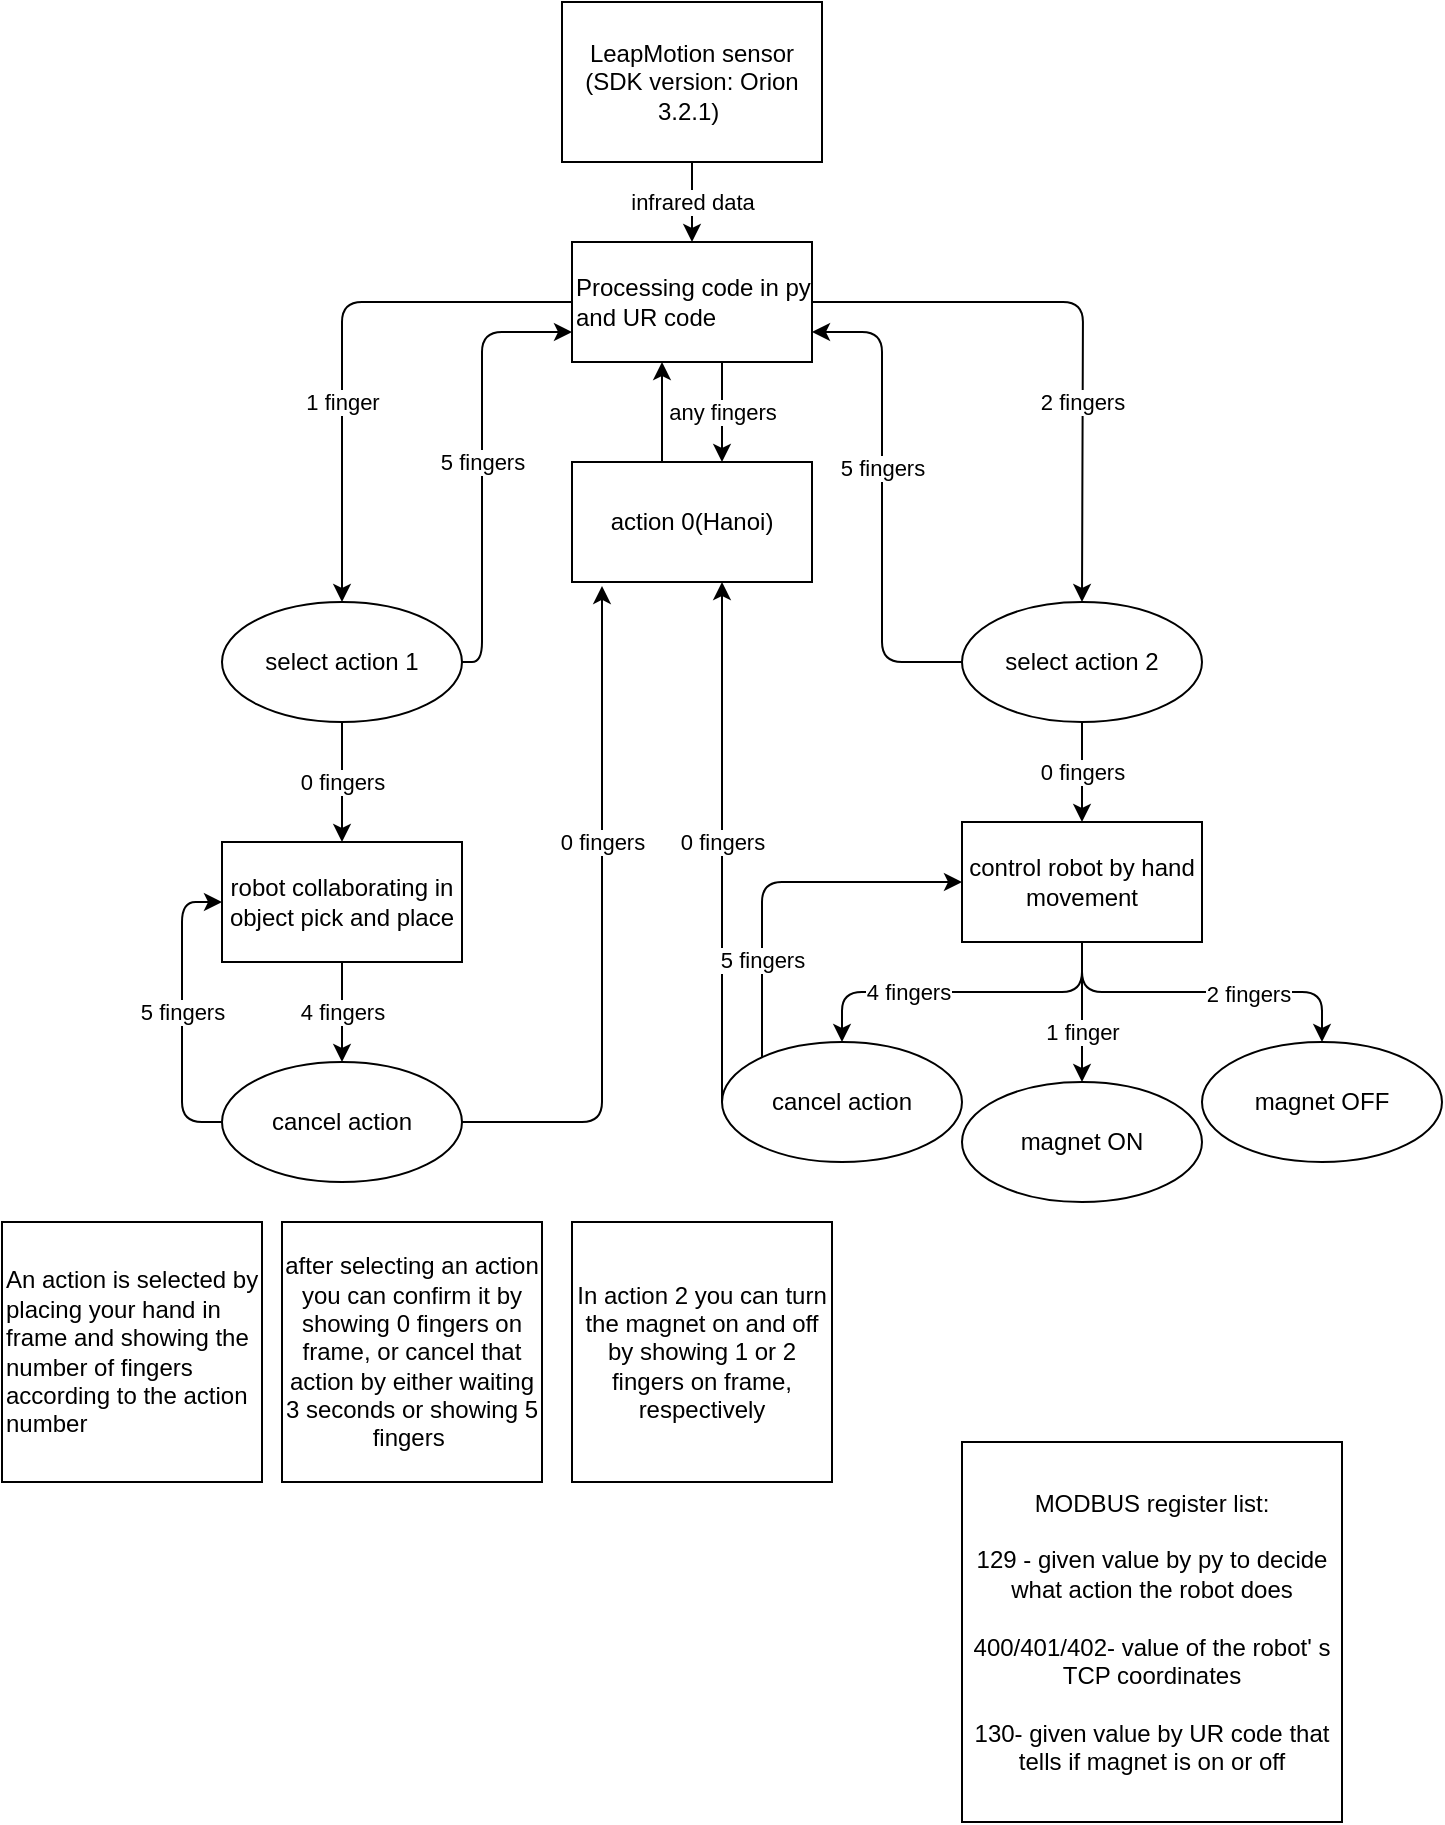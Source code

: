 <mxfile version="20.1.4" type="device"><diagram id="vFR9TlORndb7uaKx8me0" name="Page-1"><mxGraphModel dx="1422" dy="794" grid="1" gridSize="10" guides="1" tooltips="1" connect="1" arrows="1" fold="1" page="1" pageScale="1" pageWidth="850" pageHeight="1100" math="0" shadow="0"><root><mxCell id="0"/><mxCell id="1" parent="0"/><mxCell id="Wlkdy9tWHWBpa06RlWSQ-5" value="infrared data" style="edgeStyle=orthogonalEdgeStyle;orthogonalLoop=1;jettySize=auto;html=1;" edge="1" parent="1" source="Wlkdy9tWHWBpa06RlWSQ-1" target="Wlkdy9tWHWBpa06RlWSQ-4"><mxGeometry relative="1" as="geometry"/></mxCell><mxCell id="Wlkdy9tWHWBpa06RlWSQ-1" value="LeapMotion sensor&lt;br&gt;(SDK version: Orion 3.2.1)&amp;nbsp;" style="rounded=0;whiteSpace=wrap;html=1;align=center;" vertex="1" parent="1"><mxGeometry x="330" y="120" width="130" height="80" as="geometry"/></mxCell><mxCell id="Wlkdy9tWHWBpa06RlWSQ-13" value="any fingers" style="edgeStyle=orthogonalEdgeStyle;orthogonalLoop=1;jettySize=auto;html=1;" edge="1" parent="1" source="Wlkdy9tWHWBpa06RlWSQ-4" target="Wlkdy9tWHWBpa06RlWSQ-12"><mxGeometry relative="1" as="geometry"><Array as="points"><mxPoint x="410" y="320"/><mxPoint x="410" y="320"/></Array></mxGeometry></mxCell><mxCell id="Wlkdy9tWHWBpa06RlWSQ-4" value="Processing code in py and UR code" style="whiteSpace=wrap;html=1;align=left;rounded=0;" vertex="1" parent="1"><mxGeometry x="335" y="240" width="120" height="60" as="geometry"/></mxCell><mxCell id="Wlkdy9tWHWBpa06RlWSQ-17" value="2 fingers" style="edgeStyle=orthogonalEdgeStyle;orthogonalLoop=1;jettySize=auto;html=1;exitX=1;exitY=0.5;exitDx=0;exitDy=0;" edge="1" parent="1" source="Wlkdy9tWHWBpa06RlWSQ-4"><mxGeometry x="0.298" relative="1" as="geometry"><mxPoint x="590" y="420" as="targetPoint"/><mxPoint as="offset"/></mxGeometry></mxCell><mxCell id="Wlkdy9tWHWBpa06RlWSQ-19" value="1 finger" style="edgeStyle=orthogonalEdgeStyle;orthogonalLoop=1;jettySize=auto;html=1;exitX=0;exitY=0.5;exitDx=0;exitDy=0;" edge="1" parent="1" source="Wlkdy9tWHWBpa06RlWSQ-4" target="Wlkdy9tWHWBpa06RlWSQ-18"><mxGeometry x="0.245" relative="1" as="geometry"><mxPoint x="330" y="270" as="sourcePoint"/><mxPoint as="offset"/></mxGeometry></mxCell><mxCell id="Wlkdy9tWHWBpa06RlWSQ-40" style="edgeStyle=orthogonalEdgeStyle;orthogonalLoop=1;jettySize=auto;html=1;" edge="1" parent="1" source="Wlkdy9tWHWBpa06RlWSQ-12"><mxGeometry relative="1" as="geometry"><mxPoint x="380" y="300" as="targetPoint"/><Array as="points"><mxPoint x="380" y="300"/></Array></mxGeometry></mxCell><mxCell id="Wlkdy9tWHWBpa06RlWSQ-12" value="action 0(Hanoi)" style="whiteSpace=wrap;html=1;align=center;rounded=0;" vertex="1" parent="1"><mxGeometry x="335" y="350" width="120" height="60" as="geometry"/></mxCell><mxCell id="Wlkdy9tWHWBpa06RlWSQ-22" value="0 fingers" style="edgeStyle=orthogonalEdgeStyle;orthogonalLoop=1;jettySize=auto;html=1;" edge="1" parent="1" source="Wlkdy9tWHWBpa06RlWSQ-18" target="Wlkdy9tWHWBpa06RlWSQ-21"><mxGeometry relative="1" as="geometry"/></mxCell><mxCell id="Wlkdy9tWHWBpa06RlWSQ-43" value="5 fingers" style="edgeStyle=orthogonalEdgeStyle;orthogonalLoop=1;jettySize=auto;html=1;exitX=1;exitY=0.5;exitDx=0;exitDy=0;entryX=0;entryY=0.75;entryDx=0;entryDy=0;" edge="1" parent="1" source="Wlkdy9tWHWBpa06RlWSQ-18" target="Wlkdy9tWHWBpa06RlWSQ-4"><mxGeometry relative="1" as="geometry"><mxPoint x="300" y="280" as="targetPoint"/><Array as="points"><mxPoint x="290" y="450"/><mxPoint x="290" y="285"/></Array></mxGeometry></mxCell><mxCell id="Wlkdy9tWHWBpa06RlWSQ-18" value="select action 1" style="ellipse;whiteSpace=wrap;html=1;align=center;rounded=0;" vertex="1" parent="1"><mxGeometry x="160" y="420" width="120" height="60" as="geometry"/></mxCell><mxCell id="Wlkdy9tWHWBpa06RlWSQ-24" value="0 fingers" style="edgeStyle=orthogonalEdgeStyle;orthogonalLoop=1;jettySize=auto;html=1;" edge="1" parent="1" source="Wlkdy9tWHWBpa06RlWSQ-20" target="Wlkdy9tWHWBpa06RlWSQ-23"><mxGeometry relative="1" as="geometry"/></mxCell><mxCell id="Wlkdy9tWHWBpa06RlWSQ-44" value="5 fingers" style="edgeStyle=orthogonalEdgeStyle;orthogonalLoop=1;jettySize=auto;html=1;exitX=0;exitY=0.5;exitDx=0;exitDy=0;entryX=1;entryY=0.75;entryDx=0;entryDy=0;" edge="1" parent="1" source="Wlkdy9tWHWBpa06RlWSQ-20" target="Wlkdy9tWHWBpa06RlWSQ-4"><mxGeometry x="0.146" relative="1" as="geometry"><Array as="points"><mxPoint x="490" y="450"/><mxPoint x="490" y="285"/></Array><mxPoint as="offset"/></mxGeometry></mxCell><mxCell id="Wlkdy9tWHWBpa06RlWSQ-20" value="select action 2" style="ellipse;whiteSpace=wrap;html=1;align=center;rounded=0;" vertex="1" parent="1"><mxGeometry x="530" y="420" width="120" height="60" as="geometry"/></mxCell><mxCell id="Wlkdy9tWHWBpa06RlWSQ-32" value="4 fingers" style="edgeStyle=orthogonalEdgeStyle;orthogonalLoop=1;jettySize=auto;html=1;" edge="1" parent="1" source="Wlkdy9tWHWBpa06RlWSQ-21" target="Wlkdy9tWHWBpa06RlWSQ-31"><mxGeometry relative="1" as="geometry"/></mxCell><mxCell id="Wlkdy9tWHWBpa06RlWSQ-21" value="robot collaborating in object pick and place" style="whiteSpace=wrap;html=1;align=center;rounded=0;" vertex="1" parent="1"><mxGeometry x="160" y="540" width="120" height="60" as="geometry"/></mxCell><mxCell id="Wlkdy9tWHWBpa06RlWSQ-26" value="" style="edgeStyle=orthogonalEdgeStyle;orthogonalLoop=1;jettySize=auto;html=1;" edge="1" parent="1" source="Wlkdy9tWHWBpa06RlWSQ-23" target="Wlkdy9tWHWBpa06RlWSQ-25"><mxGeometry relative="1" as="geometry"/></mxCell><mxCell id="Wlkdy9tWHWBpa06RlWSQ-39" value="2 fingers" style="edgeLabel;html=1;align=center;verticalAlign=middle;resizable=0;points=[];" vertex="1" connectable="0" parent="Wlkdy9tWHWBpa06RlWSQ-26"><mxGeometry x="0.263" y="-1" relative="1" as="geometry"><mxPoint as="offset"/></mxGeometry></mxCell><mxCell id="Wlkdy9tWHWBpa06RlWSQ-28" value="1 finger" style="edgeStyle=orthogonalEdgeStyle;orthogonalLoop=1;jettySize=auto;html=1;" edge="1" parent="1" source="Wlkdy9tWHWBpa06RlWSQ-23" target="Wlkdy9tWHWBpa06RlWSQ-27"><mxGeometry x="0.273" relative="1" as="geometry"><mxPoint as="offset"/></mxGeometry></mxCell><mxCell id="Wlkdy9tWHWBpa06RlWSQ-30" value="4 fingers" style="edgeStyle=orthogonalEdgeStyle;orthogonalLoop=1;jettySize=auto;html=1;" edge="1" parent="1" source="Wlkdy9tWHWBpa06RlWSQ-23" target="Wlkdy9tWHWBpa06RlWSQ-29"><mxGeometry x="0.316" relative="1" as="geometry"><mxPoint as="offset"/></mxGeometry></mxCell><mxCell id="Wlkdy9tWHWBpa06RlWSQ-23" value="control robot by hand movement" style="whiteSpace=wrap;html=1;align=center;rounded=0;" vertex="1" parent="1"><mxGeometry x="530" y="530" width="120" height="60" as="geometry"/></mxCell><mxCell id="Wlkdy9tWHWBpa06RlWSQ-25" value="magnet OFF" style="ellipse;whiteSpace=wrap;html=1;align=center;rounded=0;" vertex="1" parent="1"><mxGeometry x="650" y="640" width="120" height="60" as="geometry"/></mxCell><mxCell id="Wlkdy9tWHWBpa06RlWSQ-27" value="magnet ON" style="ellipse;whiteSpace=wrap;html=1;align=center;rounded=0;" vertex="1" parent="1"><mxGeometry x="530" y="660" width="120" height="60" as="geometry"/></mxCell><mxCell id="Wlkdy9tWHWBpa06RlWSQ-35" value="0 fingers" style="edgeStyle=orthogonalEdgeStyle;orthogonalLoop=1;jettySize=auto;html=1;" edge="1" parent="1" source="Wlkdy9tWHWBpa06RlWSQ-29"><mxGeometry relative="1" as="geometry"><mxPoint x="410" y="410" as="targetPoint"/><Array as="points"><mxPoint x="410" y="410"/></Array></mxGeometry></mxCell><mxCell id="Wlkdy9tWHWBpa06RlWSQ-41" value="5 fingers" style="edgeStyle=orthogonalEdgeStyle;orthogonalLoop=1;jettySize=auto;html=1;entryX=0;entryY=0.5;entryDx=0;entryDy=0;" edge="1" parent="1" source="Wlkdy9tWHWBpa06RlWSQ-29" target="Wlkdy9tWHWBpa06RlWSQ-23"><mxGeometry x="-0.482" relative="1" as="geometry"><mxPoint x="500" y="550" as="targetPoint"/><Array as="points"><mxPoint x="430" y="560"/></Array><mxPoint as="offset"/></mxGeometry></mxCell><mxCell id="Wlkdy9tWHWBpa06RlWSQ-29" value="cancel action" style="ellipse;whiteSpace=wrap;html=1;align=center;rounded=0;" vertex="1" parent="1"><mxGeometry x="410" y="640" width="120" height="60" as="geometry"/></mxCell><mxCell id="Wlkdy9tWHWBpa06RlWSQ-33" value="0 fingers" style="edgeStyle=orthogonalEdgeStyle;orthogonalLoop=1;jettySize=auto;html=1;entryX=0.125;entryY=1.033;entryDx=0;entryDy=0;entryPerimeter=0;" edge="1" parent="1" source="Wlkdy9tWHWBpa06RlWSQ-31" target="Wlkdy9tWHWBpa06RlWSQ-12"><mxGeometry x="0.242" relative="1" as="geometry"><mxPoint as="offset"/></mxGeometry></mxCell><mxCell id="Wlkdy9tWHWBpa06RlWSQ-42" value="5 fingers" style="edgeStyle=orthogonalEdgeStyle;orthogonalLoop=1;jettySize=auto;html=1;entryX=0;entryY=0.5;entryDx=0;entryDy=0;" edge="1" parent="1" source="Wlkdy9tWHWBpa06RlWSQ-31" target="Wlkdy9tWHWBpa06RlWSQ-21"><mxGeometry relative="1" as="geometry"><Array as="points"><mxPoint x="140" y="680"/><mxPoint x="140" y="570"/></Array></mxGeometry></mxCell><mxCell id="Wlkdy9tWHWBpa06RlWSQ-31" value="cancel action" style="ellipse;whiteSpace=wrap;html=1;rounded=0;" vertex="1" parent="1"><mxGeometry x="160" y="650" width="120" height="60" as="geometry"/></mxCell><mxCell id="Wlkdy9tWHWBpa06RlWSQ-36" value="An action is selected by placing your hand in frame and showing the number of fingers according to the action number&amp;nbsp;" style="whiteSpace=wrap;html=1;aspect=fixed;align=left;" vertex="1" parent="1"><mxGeometry x="50" y="730" width="130" height="130" as="geometry"/></mxCell><mxCell id="Wlkdy9tWHWBpa06RlWSQ-37" value="after selecting an action you can confirm it by showing 0 fingers on frame, or cancel that action by either waiting 3 seconds or showing 5 fingers&amp;nbsp;" style="whiteSpace=wrap;html=1;aspect=fixed;" vertex="1" parent="1"><mxGeometry x="190" y="730" width="130" height="130" as="geometry"/></mxCell><mxCell id="Wlkdy9tWHWBpa06RlWSQ-38" value="In action 2 you can turn the magnet on and off by showing 1 or 2 fingers on frame, respectively" style="whiteSpace=wrap;html=1;aspect=fixed;" vertex="1" parent="1"><mxGeometry x="335" y="730" width="130" height="130" as="geometry"/></mxCell><mxCell id="Wlkdy9tWHWBpa06RlWSQ-45" value="MODBUS register list:&lt;br&gt;&lt;br&gt;129 - given value by py to decide what action the robot does&lt;br&gt;&lt;br&gt;400/401/402- value of the robot' s TCP coordinates&lt;br&gt;&lt;br&gt;130- given value by UR code that tells if magnet is on or off" style="whiteSpace=wrap;html=1;aspect=fixed;" vertex="1" parent="1"><mxGeometry x="530" y="840" width="190" height="190" as="geometry"/></mxCell></root></mxGraphModel></diagram></mxfile>